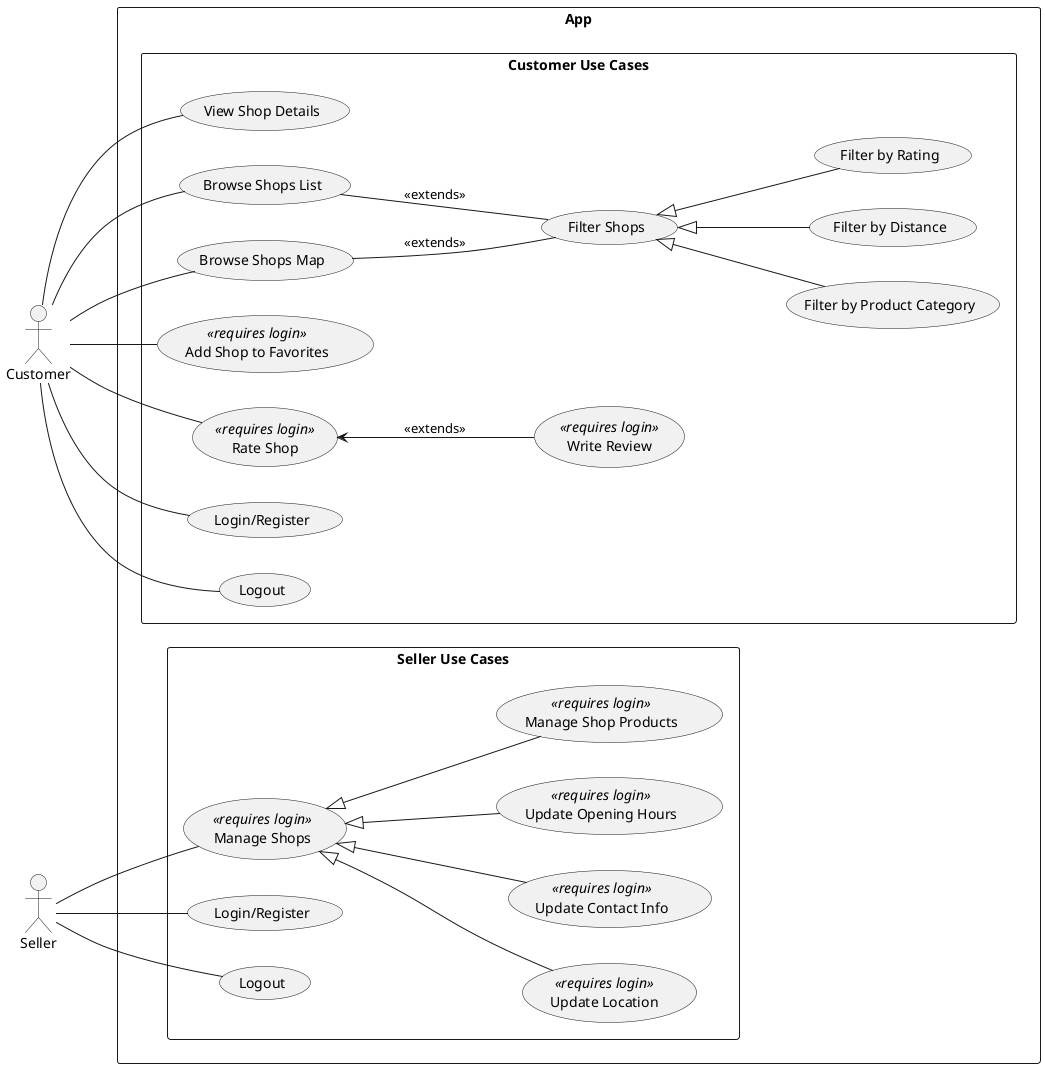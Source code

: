 @startuml

skinparam backgroundColor #FFFFFF
left to right direction

actor "Customer" as Customer
actor "Seller" as Seller

rectangle "App" {

  rectangle "Customer Use Cases" {
    usecase "View Shop Details" as ViewShopDetails

    usecase "Browse Shops List" as BrowseShopsList
    usecase "Browse Shops Map" as BrowseShopsMap

    usecase "Filter Shops" as FilterShops

    usecase "Filter by Product Category" as FilterByProductCategory
    usecase "Filter by Distance" as FilterByDistance
    usecase "Filter by Rating" as FilterByRating

    usecase "Add Shop to Favorites" as AddShopToFavorites <<requires login>>
    usecase "Rate Shop" as RateShop <<requires login>>
    usecase "Write Review" as WriteReview <<requires login>>

    Customer -- ViewShopDetails
    Customer -- BrowseShopsList
    Customer -- BrowseShopsMap

    BrowseShopsList -- FilterShops : <<extends>>
    BrowseShopsMap -- FilterShops : <<extends>>

    FilterShops <|-- FilterByProductCategory
    FilterShops <|-- FilterByDistance
    FilterShops <|-- FilterByRating

    Customer -- AddShopToFavorites
    Customer -- RateShop
    RateShop <-- WriteReview : <<extends>>

    usecase "Login/Register" as LoginRegisterCustomer
    usecase "Logout" as LogoutCustomer

    Customer -- LoginRegisterCustomer
    Customer -- LogoutCustomer
  }

  rectangle "Seller Use Cases" {
    usecase "Manage Shops" as ManageShops <<requires login>>

    usecase "Update Location" as UpdateLocation <<requires login>>
    usecase "Update Contact Info" as UpdateContactInfo <<requires login>>
    usecase "Update Opening Hours" as UpdateOpeningHours <<requires login>>
    usecase "Manage Shop Products" as ManageShopProducts <<requires login>>

    Seller -- ManageShops

    ManageShops <|-- UpdateLocation
    ManageShops <|-- UpdateContactInfo
    ManageShops <|-- UpdateOpeningHours
    ManageShops <|-- ManageShopProducts

    usecase "Login/Register" as LoginRegisterSeller
    usecase "Logout" as LogoutSeller

    Seller -- LoginRegisterSeller
    Seller -- LogoutSeller
  }
}

@enduml
